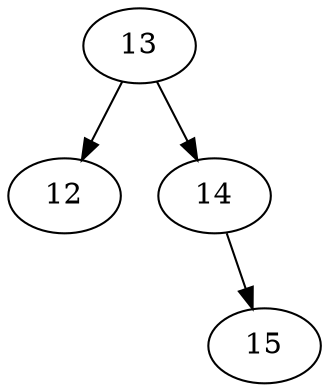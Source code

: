 digraph arbol{ "13" ; x1 [label="",width=.1,style=invis];"13" -> "12" ;"13" -> "14" ; x2 [label="",width=.1,style=invis];"14" -> x2[style=invis]; "14" -> "15" ;{rank=same x2 -> "15" [style=invis]}; {rank=same"12" -> "14" [style=invis]}; }